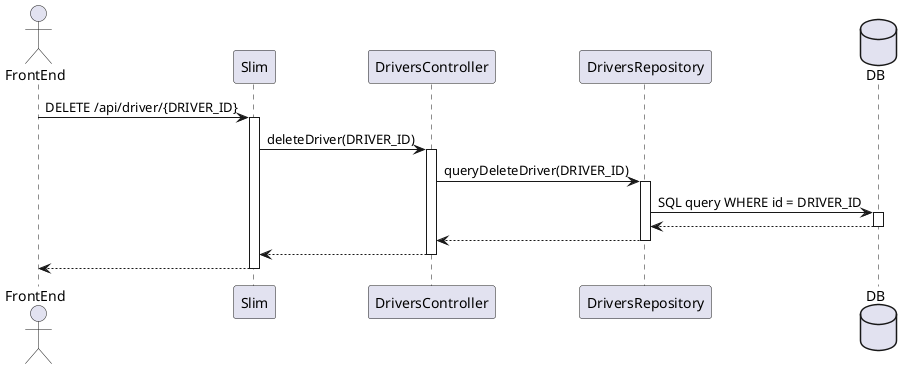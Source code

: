http://www.plantuml.com/plantuml/uml/XP9FIyD04CNl-odcg8UIkw2Kk2iMUZ4LFShOdSF0DecRRQ68tztfHfF8B7YTUU_ttlvP3mbZEXw2mNtg8Zp4haskzQQNCU-vnpR1Bl3Xpy16Fb4SxaKRkn0ebhODzTt00ZqRZmdVSI2mjJ6_4R2wosIu0Uksxjb1XJrNFhkhJzjiNbppjh5VbsfymaHZaUmHhoeX84-14esRgubmFHDqSpKHjZw2i3-E5C_slm1zU3N90RKGTq_RaGglZwvnm1vkOO8kcBKH_QhKotXQo4fPfPjQkfIbT2C_JxNqQUX5aQNJ9vhbetrDhPU_zWq0

@startuml
actor FrontEnd
participant Slim
participant DriversController
participant DriversRepository
database DB

FrontEnd -> Slim : DELETE /api/driver/{DRIVER_ID}
activate Slim
Slim -> DriversController : deleteDriver(DRIVER_ID)
activate DriversController
DriversController -> DriversRepository : queryDeleteDriver(DRIVER_ID)
activate DriversRepository
DriversRepository -> DB : SQL query WHERE id = DRIVER_ID
activate DB
DB --> DriversRepository
deactivate DB
DriversRepository --> DriversController
deactivate DriversRepository
DriversController --> Slim
deactivate DriversController
Slim --> FrontEnd
deactivate Slim
@enduml